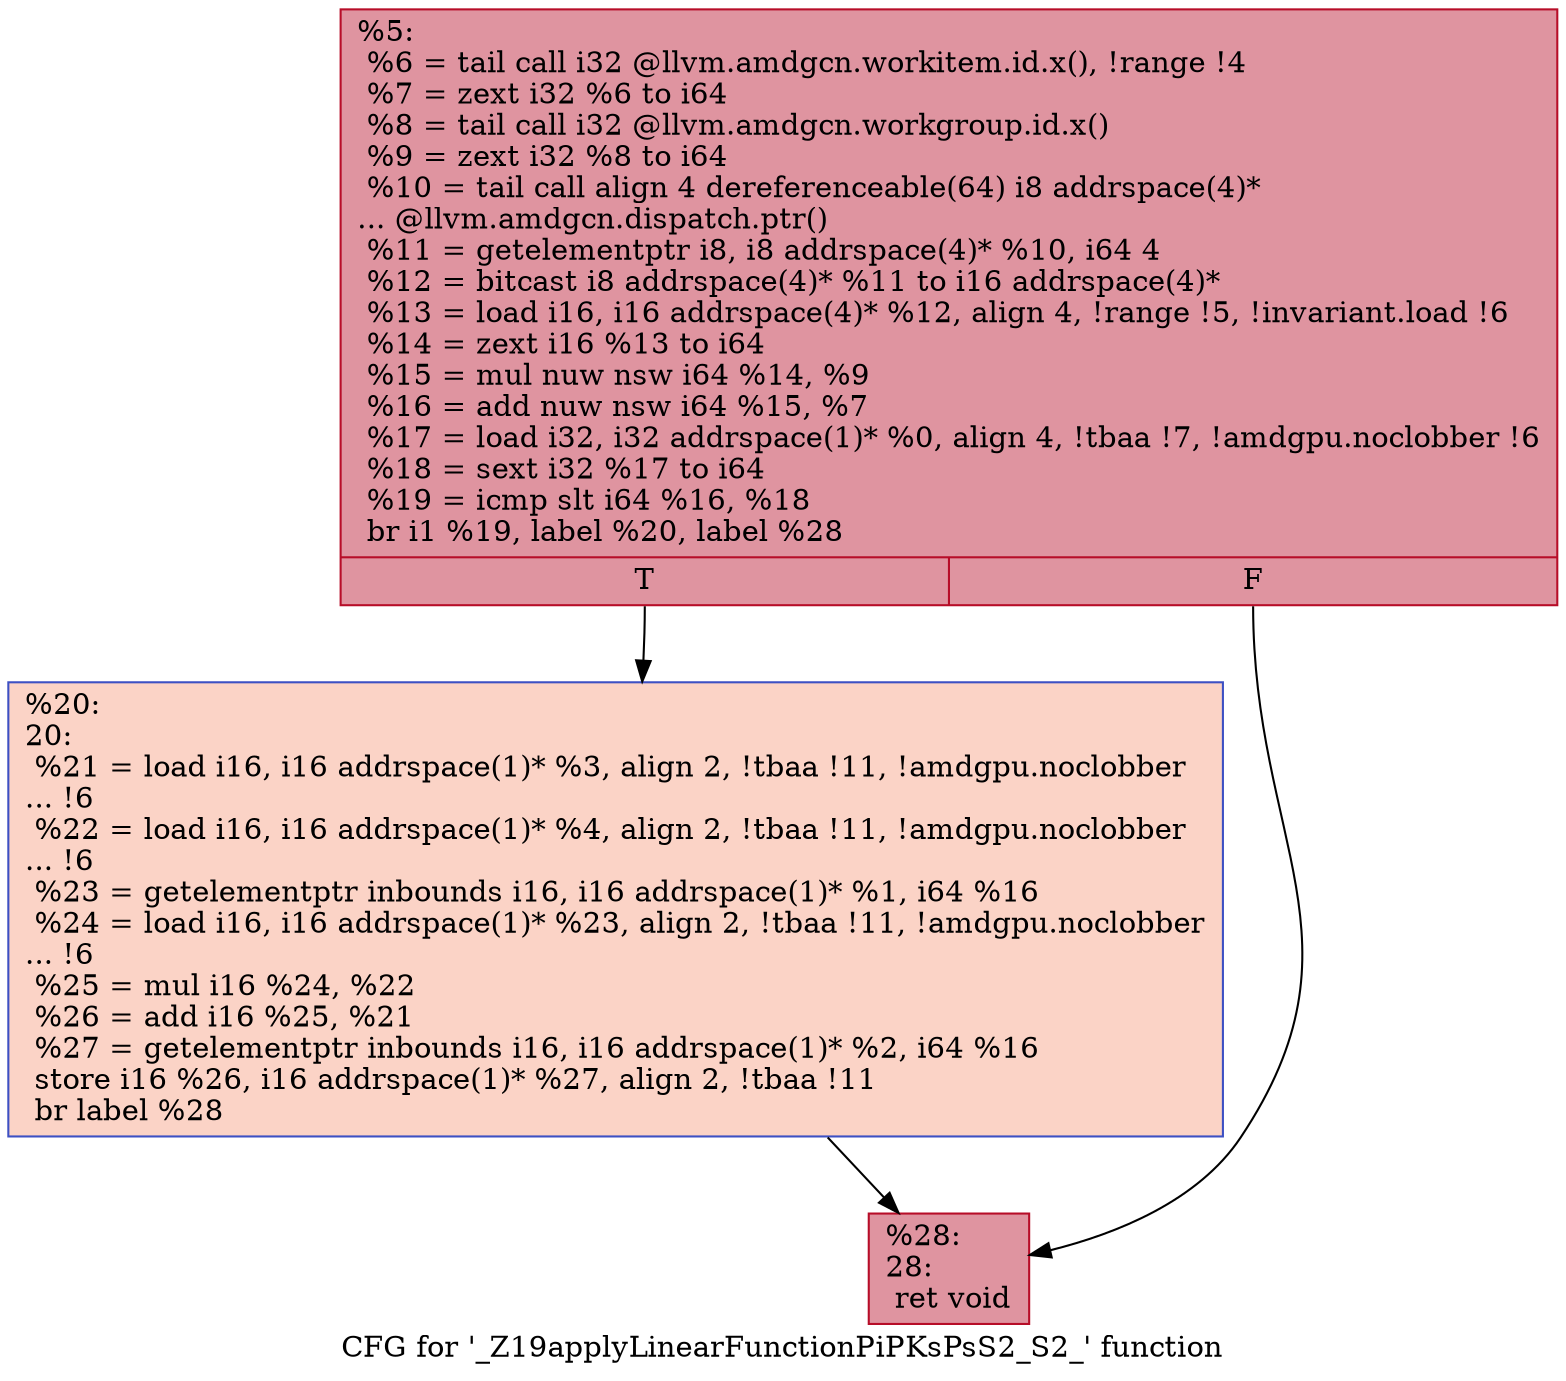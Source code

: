 digraph "CFG for '_Z19applyLinearFunctionPiPKsPsS2_S2_' function" {
	label="CFG for '_Z19applyLinearFunctionPiPKsPsS2_S2_' function";

	Node0x4ea8280 [shape=record,color="#b70d28ff", style=filled, fillcolor="#b70d2870",label="{%5:\l  %6 = tail call i32 @llvm.amdgcn.workitem.id.x(), !range !4\l  %7 = zext i32 %6 to i64\l  %8 = tail call i32 @llvm.amdgcn.workgroup.id.x()\l  %9 = zext i32 %8 to i64\l  %10 = tail call align 4 dereferenceable(64) i8 addrspace(4)*\l... @llvm.amdgcn.dispatch.ptr()\l  %11 = getelementptr i8, i8 addrspace(4)* %10, i64 4\l  %12 = bitcast i8 addrspace(4)* %11 to i16 addrspace(4)*\l  %13 = load i16, i16 addrspace(4)* %12, align 4, !range !5, !invariant.load !6\l  %14 = zext i16 %13 to i64\l  %15 = mul nuw nsw i64 %14, %9\l  %16 = add nuw nsw i64 %15, %7\l  %17 = load i32, i32 addrspace(1)* %0, align 4, !tbaa !7, !amdgpu.noclobber !6\l  %18 = sext i32 %17 to i64\l  %19 = icmp slt i64 %16, %18\l  br i1 %19, label %20, label %28\l|{<s0>T|<s1>F}}"];
	Node0x4ea8280:s0 -> Node0x4eaaba0;
	Node0x4ea8280:s1 -> Node0x4eaac30;
	Node0x4eaaba0 [shape=record,color="#3d50c3ff", style=filled, fillcolor="#f59c7d70",label="{%20:\l20:                                               \l  %21 = load i16, i16 addrspace(1)* %3, align 2, !tbaa !11, !amdgpu.noclobber\l... !6\l  %22 = load i16, i16 addrspace(1)* %4, align 2, !tbaa !11, !amdgpu.noclobber\l... !6\l  %23 = getelementptr inbounds i16, i16 addrspace(1)* %1, i64 %16\l  %24 = load i16, i16 addrspace(1)* %23, align 2, !tbaa !11, !amdgpu.noclobber\l... !6\l  %25 = mul i16 %24, %22\l  %26 = add i16 %25, %21\l  %27 = getelementptr inbounds i16, i16 addrspace(1)* %2, i64 %16\l  store i16 %26, i16 addrspace(1)* %27, align 2, !tbaa !11\l  br label %28\l}"];
	Node0x4eaaba0 -> Node0x4eaac30;
	Node0x4eaac30 [shape=record,color="#b70d28ff", style=filled, fillcolor="#b70d2870",label="{%28:\l28:                                               \l  ret void\l}"];
}
